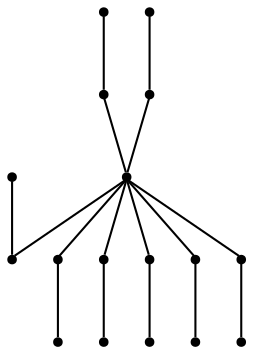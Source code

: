 graph {
  node [shape=point,comment="{\"directed\":false,\"doi\":\"10.1007/978-3-662-45803-7_5\",\"figure\":\"2 (5)\"}"]

  v0 [pos="921.0140130643803,776.1967600164995"]
  v1 [pos="1005.1621783765418,776.1967600164995"]
  v2 [pos="899.4484776730867,828.2491141267205"]
  v3 [pos="958.9496624038654,887.7384275612521"]
  v4 [pos="899.4484776730866,724.1403347639085"]
  v5 [pos="958.9496624038654,664.6550924717469"]
  v6 [pos="847.3859113020553,702.5790558798443"]
  v7 [pos="847.3859113020553,618.4476265727869"]
  v8 [pos="847.3859113020553,776.1967600164995"]
  v9 [pos="795.3192093607944,724.1403347639085"]
  v10 [pos="773.753673969501,776.1967600164995"]
  v11 [pos="847.3859113020553,849.8103930107848"]
  v12 [pos="847.3859113020553,933.9418223178421"]
  v13 [pos="795.3192093607944,828.2491141267205"]
  v14 [pos="735.8221602002452,664.6550924717469"]
  v15 [pos="735.8221602002452,887.7384275612521"]
  v16 [pos="689.6055086573394,776.1967600164995"]

  v0 -- v1 [id="-1",pos="921.0140130643803,776.1967600164995 1005.1621783765418,776.1967600164995 1005.1621783765418,776.1967600164995 1005.1621783765418,776.1967600164995"]
  v16 -- v10 [id="-2",pos="689.6055086573394,776.1967600164995 773.753673969501,776.1967600164995 773.753673969501,776.1967600164995 773.753673969501,776.1967600164995"]
  v15 -- v13 [id="-3",pos="735.8221602002452,887.7384275612521 795.3192093607944,828.2491141267205 795.3192093607944,828.2491141267205 795.3192093607944,828.2491141267205"]
  v9 -- v14 [id="-4",pos="795.3192093607944,724.1403347639085 735.8221602002452,664.6550924717469 735.8221602002452,664.6550924717469 735.8221602002452,664.6550924717469"]
  v13 -- v8 [id="-5",pos="795.3192093607944,828.2491141267205 847.3859113020553,776.1967600164995 847.3859113020553,776.1967600164995 847.3859113020553,776.1967600164995"]
  v12 -- v11 [id="-6",pos="847.3859113020553,933.9418223178421 847.3859113020553,849.8103930107848 847.3859113020553,849.8103930107848 847.3859113020553,849.8103930107848"]
  v11 -- v8 [id="-7",pos="847.3859113020553,849.8103930107848 847.3859113020553,776.1967600164995 847.3859113020553,776.1967600164995 847.3859113020553,776.1967600164995"]
  v8 -- v0 [id="-8",pos="847.3859113020553,776.1967600164995 921.0140130643803,776.1967600164995 921.0140130643803,776.1967600164995 921.0140130643803,776.1967600164995"]
  v8 -- v6 [id="-9",pos="847.3859113020553,776.1967600164995 847.3859113020553,702.5790558798443 847.3859113020553,702.5790558798443 847.3859113020553,702.5790558798443"]
  v8 -- v10 [id="-10",pos="847.3859113020553,776.1967600164995 773.753673969501,776.1967600164995 773.753673969501,776.1967600164995 773.753673969501,776.1967600164995"]
  v8 -- v2 [id="-11",pos="847.3859113020553,776.1967600164995 899.4484776730867,828.2491141267205 899.4484776730867,828.2491141267205 899.4484776730867,828.2491141267205"]
  v8 -- v4 [id="-12",pos="847.3859113020553,776.1967600164995 899.4484776730866,724.1403347639085 899.4484776730866,724.1403347639085 899.4484776730866,724.1403347639085"]
  v8 -- v9 [id="-13",pos="847.3859113020553,776.1967600164995 795.3192093607944,724.1403347639085 795.3192093607944,724.1403347639085 795.3192093607944,724.1403347639085"]
  v6 -- v7 [id="-14",pos="847.3859113020553,702.5790558798443 847.3859113020553,618.4476265727869 847.3859113020553,618.4476265727869 847.3859113020553,618.4476265727869"]
  v4 -- v5 [id="-15",pos="899.4484776730866,724.1403347639085 958.9496624038654,664.6550924717469 958.9496624038654,664.6550924717469 958.9496624038654,664.6550924717469"]
  v2 -- v3 [id="-16",pos="899.4484776730867,828.2491141267205 958.9496624038654,887.7384275612521 958.9496624038654,887.7384275612521 958.9496624038654,887.7384275612521"]
}
